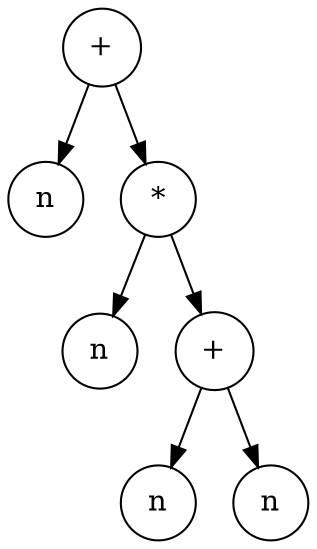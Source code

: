 digraph {

  p1 -> n1;
  p1 -> m1;
  m1 -> n2;
  m1 -> p2;
  p2 -> n3;
  p2 -> n4;

  {
    n1, p1, n2, m1, n3, p2, n4 [shape=circle];
  }

  p1, p2 [label="+"];
  n1, n2, n3, n4 [label="n"];
  m1 [label="*"];
}